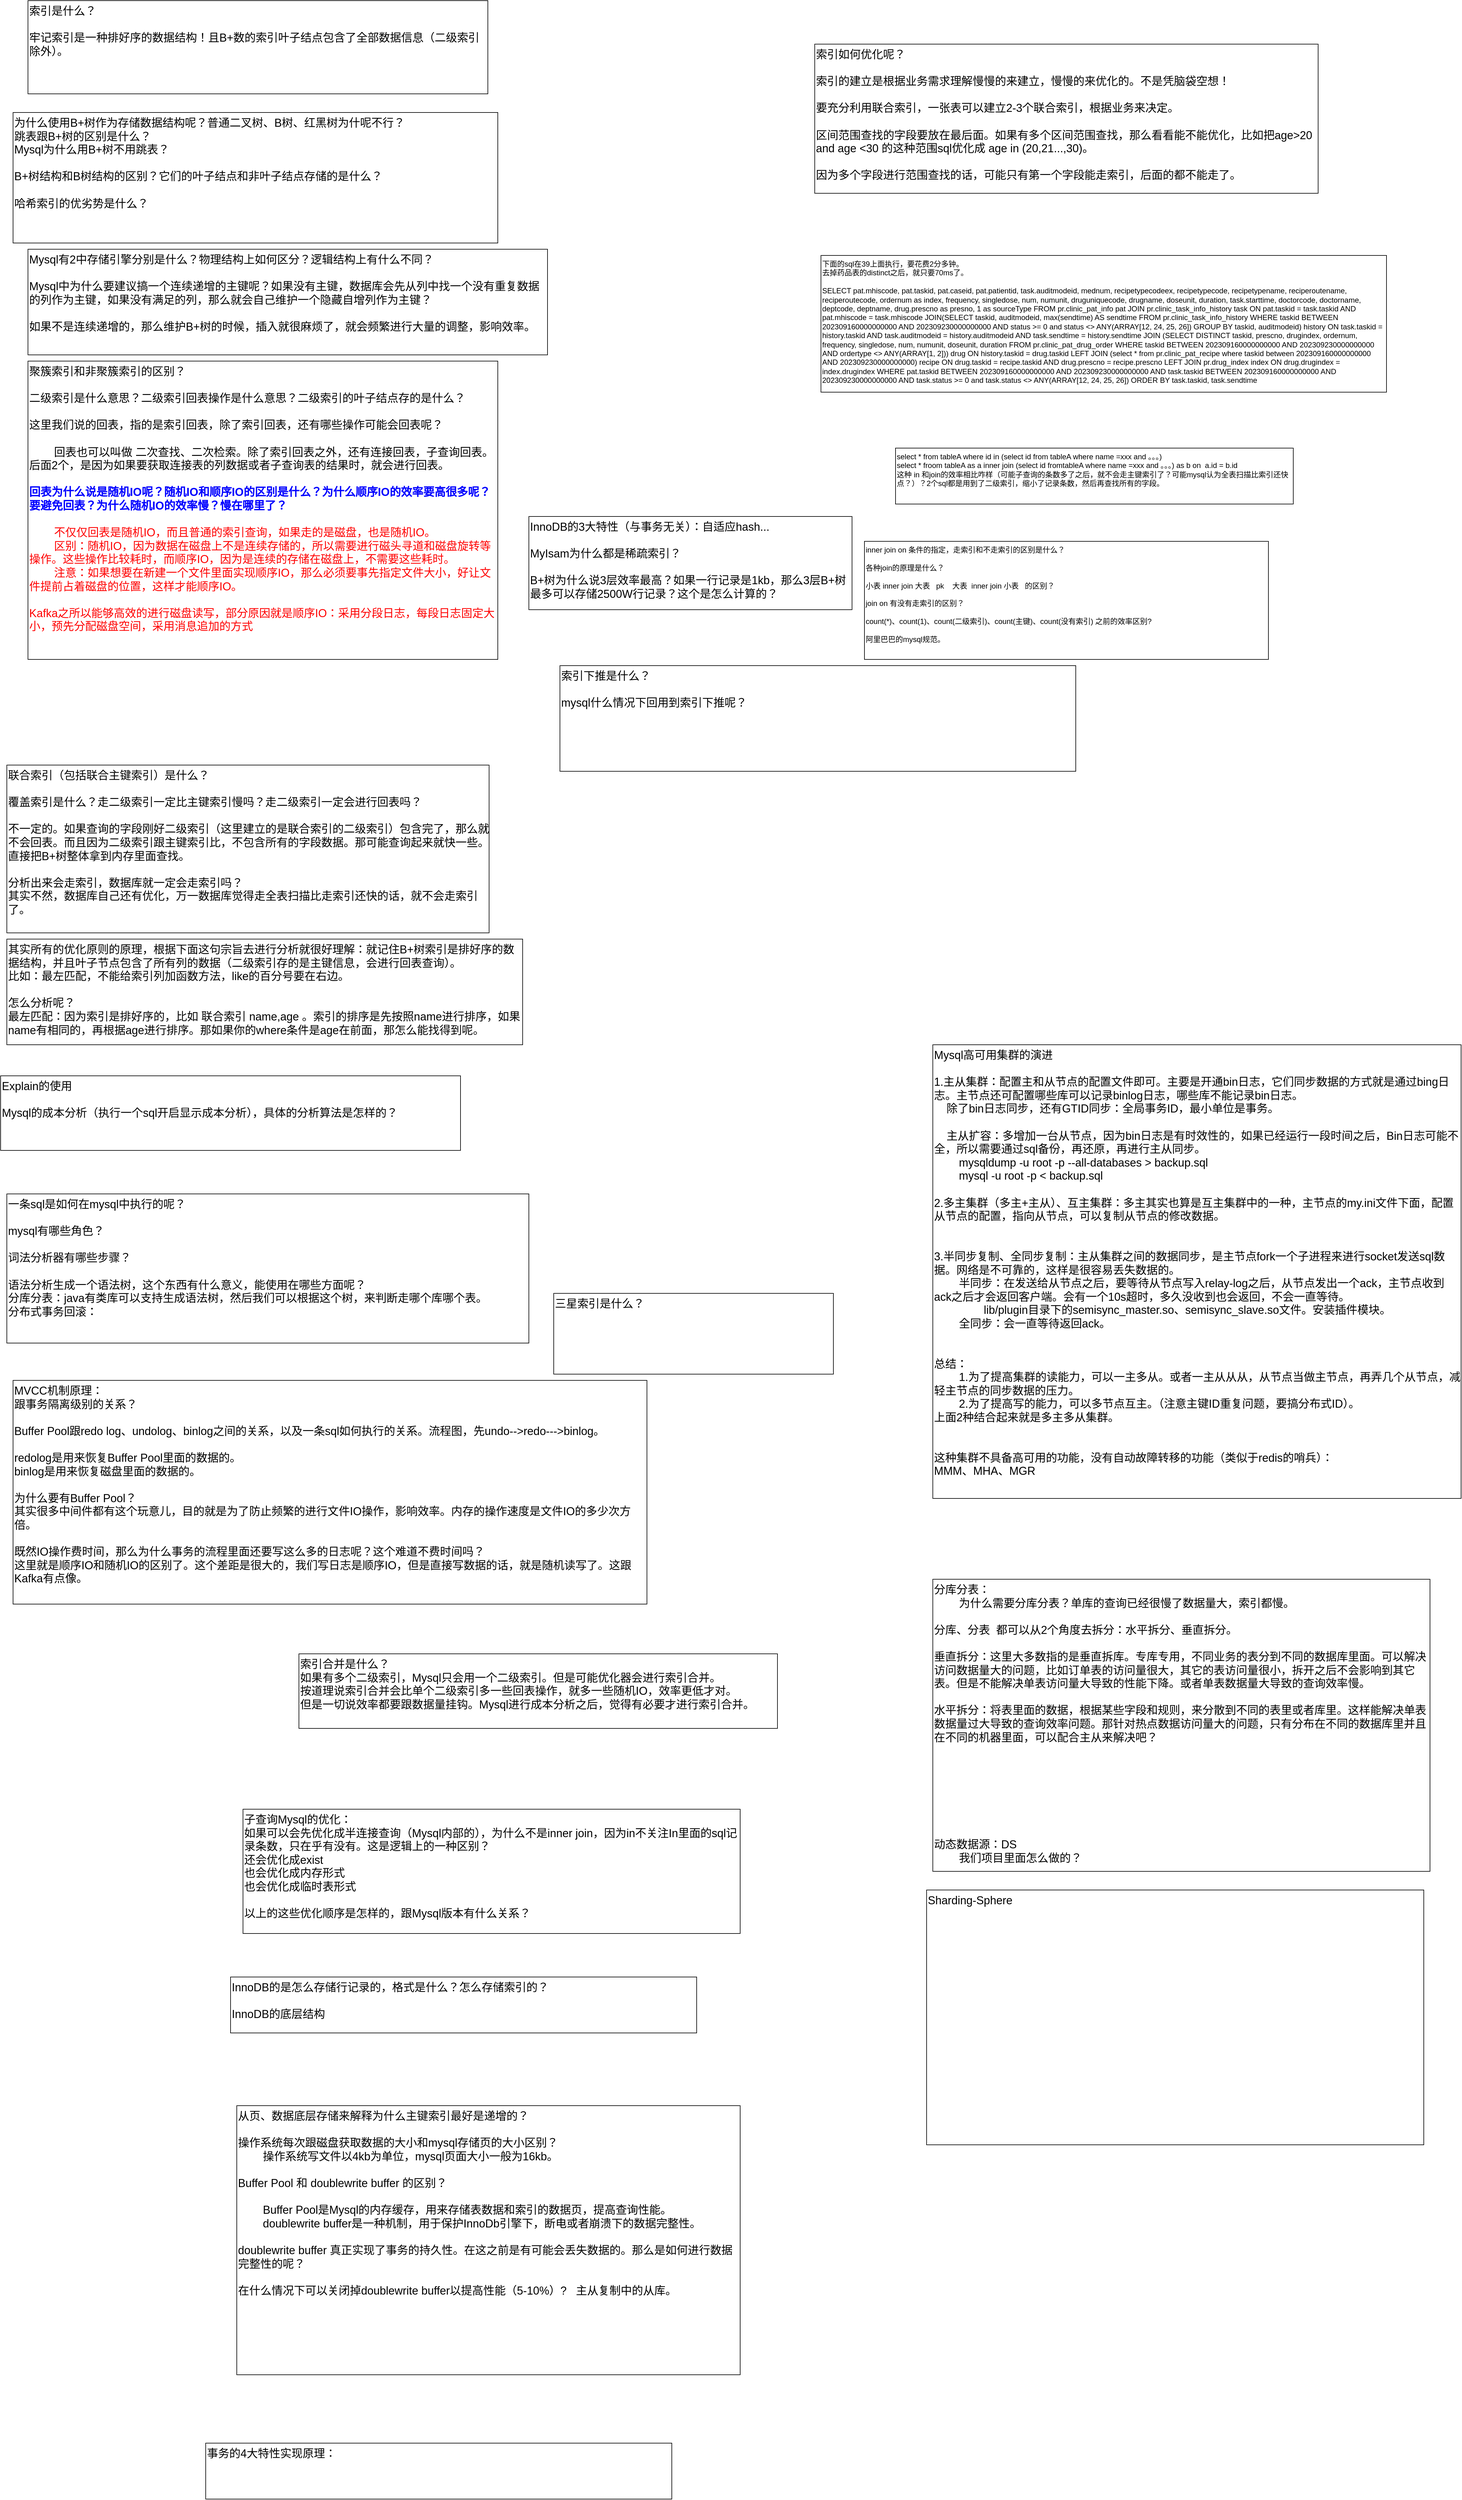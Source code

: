 <mxfile version="22.1.7" type="github">
  <diagram name="第 1 页" id="L6XU-YJSm6NN8EeBNm4k">
    <mxGraphModel dx="1434" dy="1927" grid="1" gridSize="10" guides="1" tooltips="1" connect="1" arrows="1" fold="1" page="1" pageScale="1" pageWidth="827" pageHeight="1169" math="0" shadow="0">
      <root>
        <mxCell id="0" />
        <mxCell id="1" parent="0" />
        <mxCell id="aYSDuqsWhtXODDXYn9be-1" value="&lt;font style=&quot;font-size: 18px;&quot;&gt;为什么使用B+树作为存储数据结构呢？普通二叉树、B树、红黑树为什呢不行？&lt;br&gt;跳表跟B+树的区别是什么？&lt;br style=&quot;border-color: var(--border-color);&quot;&gt;&lt;span style=&quot;&quot;&gt;Mysql为什么用B+树不用跳表？&lt;/span&gt;&lt;br&gt;&lt;br&gt;B+树结构和B树结构的区别？它们的叶子结点和非叶子结点存储的是什么？&lt;br&gt;&lt;br&gt;哈希索引的优劣势是什么？&lt;br&gt;&lt;br&gt;&lt;/font&gt;" style="rounded=0;whiteSpace=wrap;html=1;verticalAlign=top;align=left;" parent="1" vertex="1">
          <mxGeometry x="20" y="20" width="780" height="210" as="geometry" />
        </mxCell>
        <mxCell id="aYSDuqsWhtXODDXYn9be-2" value="&lt;font style=&quot;font-size: 18px;&quot;&gt;Mysql有2中存储引擎分别是什么？物理结构上如何区分？逻辑结构上有什么不同？&lt;br&gt;&lt;br&gt;Mysql中为什么要建议搞一个连续递增的主键呢？如果没有主键，数据库会先从列中找一个没有重复数据的列作为主键，如果没有满足的列，那么就会自己维护一个隐藏自增列作为主键？&lt;br&gt;&lt;br&gt;如果不是连续递增的，那么维护B+树的时候，插入就很麻烦了，就会频繁进行大量的调整，影响效率。&lt;br&gt;&lt;/font&gt;" style="rounded=0;whiteSpace=wrap;html=1;verticalAlign=top;align=left;" parent="1" vertex="1">
          <mxGeometry x="44" y="240" width="836" height="170" as="geometry" />
        </mxCell>
        <mxCell id="aYSDuqsWhtXODDXYn9be-3" value="&lt;font style=&quot;font-size: 18px;&quot;&gt;聚簇索引和非聚簇索引的区别？&lt;br&gt;&lt;br&gt;二级索引是什么意思？二级索引回表操作是什么意思？二级索引的叶子结点存的是什么？&lt;br&gt;&lt;br&gt;这里我们说的回表，指的是索引回表，除了索引回表，还有哪些操作可能会回表呢？&lt;br&gt;&lt;br&gt;&lt;span style=&quot;white-space: pre;&quot;&gt;&#x9;&lt;/span&gt;回表也可以叫做 二次查找、二次检索。除了索引回表之外，还有连接回表，子查询回表。后面2个，是因为如果要获取连接表的列数据或者子查询表的结果时，就会进行回表。&lt;br&gt;&lt;br&gt;&lt;b&gt;&lt;font color=&quot;#0000ff&quot;&gt;回表为什么说是随机IO呢？随机IO和顺序IO的区别是什么？为什么顺序IO的效率要高很多呢？要避免回表？为什么随机IO的效率慢？慢在哪里了？&lt;/font&gt;&lt;/b&gt;&lt;br&gt;&lt;span style=&quot;white-space: pre;&quot;&gt;&#x9;&lt;/span&gt;&lt;br&gt;&lt;span style=&quot;white-space: pre;&quot;&gt;&#x9;&lt;/span&gt;&lt;font color=&quot;#ff0000&quot;&gt;不仅仅回表是随机IO，而且普通的索引查询，如果走的是磁盘，也是随机IO。&lt;br&gt;&lt;span style=&quot;white-space: pre;&quot;&gt;&#x9;&lt;/span&gt;区别：随机IO，因为数据在磁盘上不是连续存储的，所以需要进行磁头寻道和磁盘旋转等操作。这些操作比较耗时，而顺序IO，因为是连续的存储在磁盘上，不需要这些耗时。&lt;br&gt;&lt;span style=&quot;white-space: pre;&quot;&gt;&#x9;&lt;/span&gt;注意：如果想要在新建一个文件里面实现顺序IO，那么必须要事先指定文件大小，好让文件提前占着磁盘的位置，这样才能顺序IO。&lt;br&gt;&lt;br&gt;Kafka之所以能够高效的进行磁盘读写，部分原因就是顺序IO：采用分段日志，每段日志固定大小，预先分配磁盘空间，采用消息追加的方式&lt;/font&gt;&lt;br&gt;&lt;/font&gt;" style="rounded=0;whiteSpace=wrap;html=1;verticalAlign=top;align=left;" parent="1" vertex="1">
          <mxGeometry x="44" y="420" width="756" height="480" as="geometry" />
        </mxCell>
        <mxCell id="DzlcBEAfJtIRjQRNxWo9-1" value="&lt;font style=&quot;font-size: 18px;&quot;&gt;Explain的使用&lt;br&gt;&lt;br&gt;Mysql的成本分析（执行一个sql开启显示成本分析），具体的分析算法是怎样的？&lt;br&gt;&lt;/font&gt;" style="rounded=0;whiteSpace=wrap;html=1;verticalAlign=top;align=left;" parent="1" vertex="1">
          <mxGeometry y="1570" width="740" height="120" as="geometry" />
        </mxCell>
        <mxCell id="PFGi73NgZuRSLPyA7w7K-1" value="&lt;font style=&quot;font-size: 18px;&quot;&gt;联合索引（包括联合主键索引）是什么？&lt;br&gt;&lt;br&gt;覆盖索引是什么？走二级索引一定比主键索引慢吗？走二级索引一定会进行回表吗？&lt;br&gt;&lt;br&gt;不一定的。如果查询的字段刚好二级索引（这里建立的是联合索引的二级索引）包含完了，那么就不会回表。而且因为二级索引跟主键索引比，不包含所有的字段数据。那可能查询起来就快一些。直接把B+树整体拿到内存里面查找。&lt;br&gt;&lt;br&gt;分析出来会走索引，数据库就一定会走索引吗？&lt;br&gt;其实不然，数据库自己还有优化，万一数据库觉得走全表扫描比走索引还快的话，就不会走索引了。&lt;br&gt;&lt;br&gt;&lt;br&gt;&lt;/font&gt;" style="rounded=0;whiteSpace=wrap;html=1;verticalAlign=top;align=left;" parent="1" vertex="1">
          <mxGeometry x="10" y="1070" width="776" height="270" as="geometry" />
        </mxCell>
        <mxCell id="PFGi73NgZuRSLPyA7w7K-2" value="&lt;font style=&quot;font-size: 18px;&quot;&gt;索引是什么？&lt;br&gt;&lt;br&gt;牢记索引是一种排好序的数据结构！且B+数的索引叶子结点包含了全部数据信息（二级索引除外）。&lt;br&gt;&lt;/font&gt;" style="rounded=0;whiteSpace=wrap;html=1;verticalAlign=top;align=left;" parent="1" vertex="1">
          <mxGeometry x="44" y="-160" width="740" height="150" as="geometry" />
        </mxCell>
        <mxCell id="PFGi73NgZuRSLPyA7w7K-3" value="&lt;font style=&quot;font-size: 18px;&quot;&gt;其实所有的优化原则的原理，根据下面这句宗旨去进行分析就很好理解：就记住B+树索引是排好序的数据结构，并且叶子节点包含了所有列的数据（二级索引存的是主键信息，会进行回表查询）。&lt;br style=&quot;border-color: var(--border-color);&quot;&gt;比如：最左匹配，不能给索引列加函数方法，like的百分号要在右边。&lt;br&gt;&lt;br style=&quot;border-color: var(--border-color);&quot;&gt;怎么分析呢？&lt;br style=&quot;border-color: var(--border-color);&quot;&gt;最左匹配：因为索引是排好序的，比如 联合索引 name,age 。索引的排序是先按照name进行排序，如果name有相同的，再根据age进行排序。那如果你的where条件是age在前面，那怎么能找得到呢。&lt;br&gt;&lt;/font&gt;" style="rounded=0;whiteSpace=wrap;html=1;verticalAlign=top;align=left;" parent="1" vertex="1">
          <mxGeometry x="10" y="1350" width="830" height="170" as="geometry" />
        </mxCell>
        <mxCell id="r750OqilGSKwBD_I3ron-2" value="&lt;font style=&quot;font-size: 18px;&quot;&gt;索引下推是什么？&lt;br&gt;&lt;br&gt;mysql什么情况下回用到索引下推呢？&lt;br&gt;&lt;/font&gt;" style="rounded=0;whiteSpace=wrap;html=1;verticalAlign=top;align=left;" parent="1" vertex="1">
          <mxGeometry x="900" y="910" width="830" height="170" as="geometry" />
        </mxCell>
        <mxCell id="r750OqilGSKwBD_I3ron-3" value="&lt;font style=&quot;font-size: 18px;&quot;&gt;一条sql是如何在mysql中执行的呢？&lt;br&gt;&lt;br&gt;mysql有哪些角色？&lt;br&gt;&lt;br&gt;词法分析器有哪些步骤？&lt;br&gt;&lt;br&gt;语法分析生成一个语法树，这个东西有什么意义，能使用在哪些方面呢？&lt;br&gt;分库分表：java有类库可以支持生成语法树，然后我们可以根据这个树，来判断走哪个库哪个表。&lt;br&gt;分布式事务回滚：&lt;br&gt;&lt;/font&gt;" style="rounded=0;whiteSpace=wrap;html=1;verticalAlign=top;align=left;" parent="1" vertex="1">
          <mxGeometry x="10" y="1760" width="840" height="240" as="geometry" />
        </mxCell>
        <mxCell id="MdRjEa7SP88yfNxcg5VE-1" value="&lt;font style=&quot;font-size: 18px;&quot;&gt;索引如何优化呢？&lt;br&gt;&lt;br&gt;索引的建立是根据业务需求理解慢慢的来建立，慢慢的来优化的。不是凭脑袋空想！&lt;br&gt;&lt;br&gt;要充分利用联合索引，一张表可以建立2-3个联合索引，根据业务来决定。&lt;br&gt;&lt;br&gt;区间范围查找的字段要放在最后面。如果有多个区间范围查找，那么看看能不能优化，比如把age&amp;gt;20 and age &amp;lt;30 的这种范围sql优化成 age in (20,21...,30)。&lt;br&gt;&lt;br&gt;因为多个字段进行范围查找的话，可能只有第一个字段能走索引，后面的都不能走了。&lt;br&gt;&lt;/font&gt;" style="rounded=0;whiteSpace=wrap;html=1;verticalAlign=top;align=left;" parent="1" vertex="1">
          <mxGeometry x="1310" y="-90" width="810" height="240" as="geometry" />
        </mxCell>
        <mxCell id="MdRjEa7SP88yfNxcg5VE-2" value="下面的sql在39上面执行，要花费2分多钟。&lt;br&gt;去掉药品表的distinct之后，就只要70ms了。&lt;br&gt;&lt;br&gt;SELECT pat.mhiscode, pat.taskid, pat.caseid, pat.patientid, task.auditmodeid, mednum, recipetypecodeex, recipetypecode, recipetypename, reciperoutename, reciperoutecode, ordernum as index, frequency, singledose, num, numunit, druguniquecode, drugname, doseunit, duration, task.starttime, doctorcode, doctorname, deptcode, deptname, drug.prescno as presno, 1 as sourceType FROM pr.clinic_pat_info pat JOIN pr.clinic_task_info_history task ON pat.taskid = task.taskid AND pat.mhiscode = task.mhiscode JOIN(SELECT taskid, auditmodeid, max(sendtime) AS sendtime FROM pr.clinic_task_info_history WHERE taskid BETWEEN 202309160000000000 AND 202309230000000000 AND status &amp;gt;= 0 and status &amp;lt;&amp;gt; ANY(ARRAY[12, 24, 25, 26]) GROUP BY taskid, auditmodeid) history ON task.taskid = history.taskid AND task.auditmodeid = history.auditmodeid AND task.sendtime = history.sendtime JOIN (SELECT DISTINCT taskid, prescno, drugindex, ordernum, frequency, singledose, num, numunit, doseunit, duration FROM pr.clinic_pat_drug_order WHERE taskid BETWEEN 202309160000000000 AND 202309230000000000 AND ordertype &amp;lt;&amp;gt; ANY(ARRAY[1, 2])) drug ON history.taskid = drug.taskid LEFT JOIN (select * from pr.clinic_pat_recipe where taskid between 202309160000000000 AND 202309230000000000) recipe ON drug.taskid = recipe.taskid AND drug.prescno = recipe.prescno LEFT JOIN pr.drug_index index ON drug.drugindex = index.drugindex WHERE pat.taskid BETWEEN 202309160000000000 AND 202309230000000000 AND task.taskid BETWEEN 202309160000000000 AND &lt;br&gt;202309230000000000 AND task.status &amp;gt;= 0 and task.status &amp;lt;&amp;gt; ANY(ARRAY[12, 24, 25, 26]) ORDER BY task.taskid, task.sendtime" style="rounded=0;whiteSpace=wrap;html=1;verticalAlign=top;align=left;" parent="1" vertex="1">
          <mxGeometry x="1320" y="250" width="910" height="220" as="geometry" />
        </mxCell>
        <mxCell id="X4JwkC8u1-y5Jrn2BpA5-1" value="select * from tableA where id in (select id from tableA where name =xxx and 。。。)&lt;br&gt;select * froom tableA as a inner join (select id fromtableA where name =xxx and 。。。) as b on&amp;nbsp; a.id = b.id&lt;br&gt;这种 in 和join的效率相比咋样（可能子查询的条数多了之后，就不会走主键索引了？可能mysql认为全表扫描比索引还快点？）？2个sql都是用到了二级索引，缩小了记录条数，然后再查找所有的字段。" style="rounded=0;whiteSpace=wrap;html=1;verticalAlign=top;align=left;" parent="1" vertex="1">
          <mxGeometry x="1440" y="560" width="640" height="90" as="geometry" />
        </mxCell>
        <mxCell id="X4JwkC8u1-y5Jrn2BpA5-2" value="inner join on 条件的指定，走索引和不走索引的区别是什么？&lt;br&gt;&lt;br&gt;各种join的原理是什么？&lt;br&gt;&lt;br&gt;小表 inner join 大表&amp;nbsp; &amp;nbsp;pk&amp;nbsp; &amp;nbsp; 大表&amp;nbsp; inner join 小表&amp;nbsp; &amp;nbsp;的区别？&lt;br&gt;&lt;br&gt;join on 有没有走索引的区别？&lt;br&gt;&lt;br&gt;count(*)、count(1)、count(二级索引)、count(主键)、count(没有索引) 之前的效率区别?&lt;br&gt;&lt;br&gt;阿里巴巴的mysql规范。" style="rounded=0;whiteSpace=wrap;html=1;verticalAlign=top;align=left;" parent="1" vertex="1">
          <mxGeometry x="1390" y="710" width="650" height="190" as="geometry" />
        </mxCell>
        <mxCell id="1pvLfjOu5_eiv0kYw-xj-1" value="&lt;font style=&quot;font-size: 18px;&quot;&gt;MVCC机制原理：&lt;br&gt;跟事务隔离级别的关系？&lt;br&gt;&lt;br&gt;Buffer Pool跟redo log、undolog、binlog之间的关系，以及一条sql如何执行的关系。流程图，先undo--&amp;gt;redo---&amp;gt;binlog。&lt;br&gt;&lt;br&gt;redolog是用来恢复Buffer Pool里面的数据的。&lt;br&gt;binlog是用来恢复磁盘里面的数据的。&lt;br&gt;&lt;br&gt;为什么要有Buffer Pool？&lt;br&gt;其实很多中间件都有这个玩意儿，目的就是为了防止频繁的进行文件IO操作，影响效率。内存的操作速度是文件IO的多少次方倍。&lt;br&gt;&lt;br&gt;既然IO操作费时间，那么为什么事务的流程里面还要写这么多的日志呢？这个难道不费时间吗？&lt;br&gt;这里就是顺序IO和随机IO的区别了。这个差距是很大的，我们写日志是顺序IO，但是直接写数据的话，就是随机读写了。这跟Kafka有点像。&lt;br&gt;&lt;br&gt;&lt;/font&gt;" style="rounded=0;whiteSpace=wrap;html=1;verticalAlign=top;align=left;" parent="1" vertex="1">
          <mxGeometry x="20" y="2060" width="1020" height="360" as="geometry" />
        </mxCell>
        <mxCell id="DgoiZzh3QHl1QlPg7UnV-1" value="&lt;font style=&quot;font-size: 18px;&quot;&gt;InnoDB的3大特性（与事务无关）：自适应hash...&lt;br&gt;&lt;br&gt;MyIsam为什么都是稀疏索引？&lt;br&gt;&lt;br&gt;B+树为什么说3层效率最高？如果一行记录是1kb，那么3层B+树最多可以存储2500W行记录？这个是怎么计算的？&lt;br&gt;&lt;/font&gt;" style="rounded=0;whiteSpace=wrap;html=1;verticalAlign=top;align=left;" parent="1" vertex="1">
          <mxGeometry x="850" y="670" width="520" height="150" as="geometry" />
        </mxCell>
        <mxCell id="DgoiZzh3QHl1QlPg7UnV-3" value="&lt;font style=&quot;font-size: 18px;&quot;&gt;三星索引是什么？&lt;br&gt;&lt;br&gt;&lt;/font&gt;" style="rounded=0;whiteSpace=wrap;html=1;verticalAlign=top;align=left;" parent="1" vertex="1">
          <mxGeometry x="890" y="1920" width="450" height="130" as="geometry" />
        </mxCell>
        <mxCell id="TDYWAo7VMzj91rLCB7Ix-1" value="&lt;font style=&quot;font-size: 18px;&quot;&gt;索引合并是什么？&lt;br&gt;如果有多个二级索引，Mysql只会用一个二级索引。但是可能优化器会进行索引合并。&lt;br&gt;按道理说索引合并会比单个二级索引多一些回表操作，就多一些随机IO，效率更低才对。&lt;br&gt;但是一切说效率都要跟数据量挂钩。Mysql进行成本分析之后，觉得有必要才进行索引合并。&lt;br&gt;&lt;/font&gt;" style="rounded=0;whiteSpace=wrap;html=1;verticalAlign=top;align=left;" parent="1" vertex="1">
          <mxGeometry x="480" y="2500" width="770" height="120" as="geometry" />
        </mxCell>
        <mxCell id="9TrS2JWGWcBnD62vof_O-1" value="&lt;font style=&quot;font-size: 18px;&quot;&gt;子查询Mysql的优化：&lt;br&gt;如果可以会先优化成半连接查询（Mysql内部的），为什么不是inner join，因为in不关注In里面的sql记录条数，只在乎有没有。这是逻辑上的一种区别？&lt;br&gt;还会优化成exist&lt;br&gt;也会优化成内存形式&lt;br&gt;也会优化成临时表形式&lt;br&gt;&lt;br&gt;以上的这些优化顺序是怎样的，跟Mysql版本有什么关系？&lt;br&gt;&lt;/font&gt;" style="rounded=0;whiteSpace=wrap;html=1;verticalAlign=top;align=left;" parent="1" vertex="1">
          <mxGeometry x="390" y="2750" width="800" height="200" as="geometry" />
        </mxCell>
        <mxCell id="9TrS2JWGWcBnD62vof_O-2" value="&lt;font style=&quot;font-size: 18px;&quot;&gt;InnoDB的是怎么存储行记录的，格式是什么？怎么存储索引的？&lt;br&gt;&lt;br&gt;InnoDB的底层结构&lt;br&gt;&lt;/font&gt;" style="rounded=0;whiteSpace=wrap;html=1;verticalAlign=top;align=left;" parent="1" vertex="1">
          <mxGeometry x="370" y="3020" width="750" height="90" as="geometry" />
        </mxCell>
        <mxCell id="dTx3rwTkO2r90H_nULGv-1" value="&lt;font style=&quot;font-size: 18px;&quot;&gt;从页、数据底层存储来解释为什么主键索引最好是递增的？&lt;br&gt;&lt;br&gt;操作系统每次跟磁盘获取数据的大小和mysql存储页的大小区别？&lt;br&gt;&lt;span style=&quot;white-space: pre;&quot;&gt;&#x9;&lt;/span&gt;操作系统写文件以4kb为单位，mysql页面大小一般为16kb。&lt;br&gt;&lt;br&gt;Buffer Pool 和 doublewrite buffer 的区别？&lt;br&gt;&lt;br&gt;&lt;span style=&quot;white-space: pre;&quot;&gt;&#x9;&lt;/span&gt;Buffer Pool是Mysql的内存缓存，用来存储表数据和索引的数据页，提高查询性能。&lt;br&gt;&lt;span style=&quot;white-space: pre;&quot;&gt;&#x9;&lt;/span&gt;doublewrite buffer是一种机制，用于保护InnoDb引擎下，断电或者崩溃下的数据完整性。&lt;br&gt;&lt;br&gt;doublewrite buffer 真正实现了事务的持久性。在这之前是有可能会丢失数据的。那么是如何进行数据完整性的呢？&lt;br&gt;&lt;br&gt;在什么情况下可以关闭掉doublewrite buffer以提高性能（5-10%）?&amp;nbsp; &amp;nbsp;主从复制中的从库。&lt;br&gt;&lt;br&gt;&lt;/font&gt;" style="rounded=0;whiteSpace=wrap;html=1;verticalAlign=top;align=left;" parent="1" vertex="1">
          <mxGeometry x="380" y="3227" width="810" height="433" as="geometry" />
        </mxCell>
        <mxCell id="N1tSuVbC6mHXAO_MOer2-1" value="&lt;font style=&quot;font-size: 18px;&quot;&gt;事务的4大特性实现原理：&lt;br&gt;&lt;/font&gt;" style="rounded=0;whiteSpace=wrap;html=1;verticalAlign=top;align=left;" parent="1" vertex="1">
          <mxGeometry x="330" y="3770" width="750" height="90" as="geometry" />
        </mxCell>
        <mxCell id="ICJE7UBgEt_on30tJHNk-1" value="&lt;font style=&quot;font-size: 18px;&quot;&gt;Mysql高可用集群的演进&lt;br&gt;&lt;br&gt;1.主从集群：配置主和从节点的配置文件即可。主要是开通bin日志，它们同步数据的方式就是通过bing日志。主节点还可配置哪些库可以记录binlog日志，哪些库不能记录bin日志。&lt;br&gt;&lt;span style=&quot;&quot;&gt;&lt;span style=&quot;&quot;&gt;&amp;nbsp;&amp;nbsp;&amp;nbsp;&amp;nbsp;&lt;/span&gt;&lt;/span&gt;除了bin日志同步，还有GTID同步：全局事务ID，最小单位是事务。&lt;br&gt;&lt;br&gt;&lt;span style=&quot;&quot;&gt;&lt;span style=&quot;&quot;&gt;&amp;nbsp;&amp;nbsp;&amp;nbsp;&amp;nbsp;&lt;/span&gt;&lt;/span&gt;主从扩容：多增加一台从节点，因为bin日志是有时效性的，如果已经运行一段时间之后，Bin日志可能不全，所以需要通过sql备份，再还原，再进行主从同步。&lt;br&gt;&lt;span style=&quot;&quot;&gt;&lt;span style=&quot;&quot;&gt;&amp;nbsp;&amp;nbsp;&amp;nbsp;&amp;nbsp;&lt;/span&gt;&lt;/span&gt;&lt;span style=&quot;&quot;&gt;&lt;span style=&quot;&quot;&gt;&amp;nbsp;&amp;nbsp;&amp;nbsp;&amp;nbsp;&lt;/span&gt;&lt;/span&gt;mysqldump -u root -p --all-databases &amp;gt; backup.sql&amp;nbsp;&lt;br&gt;&lt;span style=&quot;&quot;&gt;&lt;span style=&quot;white-space: pre;&quot;&gt;&amp;nbsp;&amp;nbsp;&amp;nbsp;&amp;nbsp;&lt;span style=&quot;white-space: pre;&quot;&gt;&#x9;&lt;/span&gt;&lt;/span&gt;&lt;/span&gt;mysql -u root -p &amp;lt; backup.sql&lt;br&gt;&lt;br&gt;2.多主集群（多主+主从）、互主集群：多主其实也算是互主集群中的一种，主节点的my.ini文件下面，配置从节点的配置，指向从节点，可以复制从节点的修改数据。&lt;br&gt;&lt;br&gt;&lt;br&gt;3.半同步复制、全同步复制：主从集群之间的数据同步，是主节点fork一个子进程来进行socket发送sql数据。网络是不可靠的，这样是很容易丢失数据的。&lt;br&gt;&lt;span style=&quot;white-space: pre;&quot;&gt;&#x9;&lt;/span&gt;半同步：在发送给从节点之后，要等待从节点写入relay-log之后，从节点发出一个ack，主节点收到ack之后才会返回客户端。会有一个10s超时，多久没收到也会返回，不会一直等待。&lt;br&gt;&lt;span style=&quot;white-space: pre;&quot;&gt;&#x9;&lt;/span&gt;&lt;span style=&quot;white-space: pre;&quot;&gt;&#x9;&lt;/span&gt;lib/plugin目录下的semisync_master.so、semisync_slave.so文件。安装插件模块。&lt;br&gt;&lt;span style=&quot;white-space: pre;&quot;&gt;&#x9;&lt;/span&gt;全同步：会一直等待返回ack。&lt;br&gt;&lt;br&gt;&lt;br&gt;总结：&lt;br&gt;&lt;span style=&quot;white-space: pre;&quot;&gt;&#x9;&lt;/span&gt;1.为了提高集群的读能力，可以一主多从。或者一主从从从，从节点当做主节点，再弄几个从节点，减轻主节点的同步数据的压力。&lt;br&gt;&lt;span style=&quot;white-space: pre;&quot;&gt;&#x9;&lt;/span&gt;2.为了提高写的能力，可以多节点互主。（注意主键ID重复问题，要搞分布式ID）。&lt;br&gt;上面2种结合起来就是多主多从集群。&lt;br&gt;&lt;br&gt;&lt;br&gt;这种集群不具备高可用的功能，没有自动故障转移的功能（类似于redis的哨兵）：&lt;br&gt;MMM、MHA、MGR&lt;br&gt;&lt;br&gt;&lt;br&gt;&lt;br&gt;&lt;/font&gt;" style="rounded=0;whiteSpace=wrap;html=1;verticalAlign=top;align=left;" parent="1" vertex="1">
          <mxGeometry x="1500" y="1520" width="850" height="730" as="geometry" />
        </mxCell>
        <mxCell id="ICJE7UBgEt_on30tJHNk-2" value="&lt;font style=&quot;font-size: 18px;&quot;&gt;分库分表：&lt;br&gt;&lt;span style=&quot;white-space: pre;&quot;&gt;&#x9;&lt;/span&gt;为什么需要分库分表？单库的查询已经很慢了数据量大，索引都慢。&lt;br&gt;&lt;br&gt;分库、分表&amp;nbsp; 都可以从2个角度去拆分：水平拆分、垂直拆分。&lt;br&gt;&lt;br&gt;垂直拆分：这里大多数指的是垂直拆库。专库专用，不同业务的表分到不同的数据库里面。可以解决访问数据量大的问题，比如订单表的访问量很大，其它的表访问量很小，拆开之后不会影响到其它表。但是不能解决单表访问量大导致的性能下降。或者单表数据量大导致的查询效率慢。&lt;br&gt;&lt;br&gt;水平拆分：将表里面的数据，根据某些字段和规则，来分散到不同的表里或者库里。这样能解决单表数据量过大导致的查询效率问题。那针对热点数据访问量大的问题，只有分布在不同的数据库里并且在不同的机器里面，可以配合主从来解决吧？&lt;br&gt;&lt;br&gt;&lt;br&gt;&lt;br&gt;&lt;br&gt;&lt;br&gt;&lt;br&gt;&lt;br&gt;动态数据源：DS&lt;br&gt;&lt;span style=&quot;white-space: pre;&quot;&gt;&#x9;&lt;/span&gt;我们项目里面怎么做的？&lt;br&gt;&lt;/font&gt;" style="rounded=0;whiteSpace=wrap;html=1;verticalAlign=top;align=left;" parent="1" vertex="1">
          <mxGeometry x="1500" y="2380" width="800" height="470" as="geometry" />
        </mxCell>
        <mxCell id="pqmF28eFS-mHkBI-EK1a-1" value="&lt;font style=&quot;font-size: 18px;&quot;&gt;Sharding-Sphere&lt;br&gt;&lt;/font&gt;" style="rounded=0;whiteSpace=wrap;html=1;verticalAlign=top;align=left;" vertex="1" parent="1">
          <mxGeometry x="1490" y="2880" width="800" height="410" as="geometry" />
        </mxCell>
      </root>
    </mxGraphModel>
  </diagram>
</mxfile>
